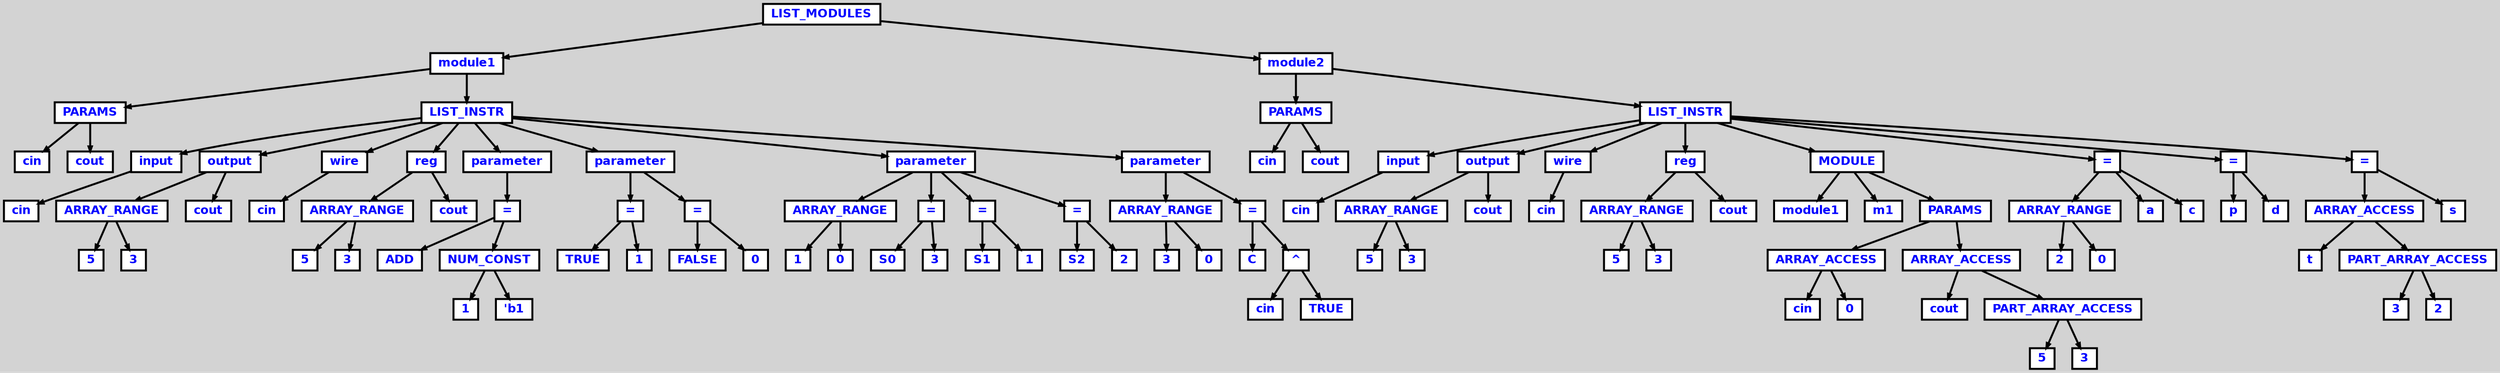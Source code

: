 digraph {

	ordering=out;
	ranksep=.4;
	bgcolor="lightgrey"; node [shape=box, fixedsize=false, fontsize=12, fontname="Helvetica-bold", fontcolor="blue"
		width=.25, height=.25, color="black", fillcolor="white", style="filled, solid, bold"];
	edge [arrowsize=.5, color="black", style="bold"]

  n0 [label="LIST_MODULES"];
  n1 [label="module1"];
  n1 [label="module1"];
  n2 [label="PARAMS"];
  n2 [label="PARAMS"];
  n3 [label="cin"];
  n4 [label="cout"];
  n5 [label="LIST_INSTR"];
  n5 [label="LIST_INSTR"];
  n6 [label="input"];
  n6 [label="input"];
  n7 [label="cin"];
  n8 [label="output"];
  n8 [label="output"];
  n9 [label="ARRAY_RANGE"];
  n9 [label="ARRAY_RANGE"];
  n10 [label="5"];
  n11 [label="3"];
  n12 [label="cout"];
  n13 [label="wire"];
  n13 [label="wire"];
  n14 [label="cin"];
  n15 [label="reg"];
  n15 [label="reg"];
  n16 [label="ARRAY_RANGE"];
  n16 [label="ARRAY_RANGE"];
  n17 [label="5"];
  n18 [label="3"];
  n19 [label="cout"];
  n20 [label="parameter"];
  n20 [label="parameter"];
  n21 [label="="];
  n21 [label="="];
  n22 [label="ADD"];
  n23 [label="NUM_CONST"];
  n23 [label="NUM_CONST"];
  n24 [label="1"];
  n25 [label="'b1"];
  n26 [label="parameter"];
  n26 [label="parameter"];
  n27 [label="="];
  n27 [label="="];
  n28 [label="TRUE"];
  n29 [label="1"];
  n30 [label="="];
  n30 [label="="];
  n31 [label="FALSE"];
  n32 [label="0"];
  n33 [label="parameter"];
  n33 [label="parameter"];
  n34 [label="ARRAY_RANGE"];
  n34 [label="ARRAY_RANGE"];
  n35 [label="1"];
  n36 [label="0"];
  n37 [label="="];
  n37 [label="="];
  n38 [label="S0"];
  n39 [label="3"];
  n40 [label="="];
  n40 [label="="];
  n41 [label="S1"];
  n42 [label="1"];
  n43 [label="="];
  n43 [label="="];
  n44 [label="S2"];
  n45 [label="2"];
  n46 [label="parameter"];
  n46 [label="parameter"];
  n47 [label="ARRAY_RANGE"];
  n47 [label="ARRAY_RANGE"];
  n48 [label="3"];
  n49 [label="0"];
  n50 [label="="];
  n50 [label="="];
  n51 [label="C"];
  n52 [label="^"];
  n52 [label="^"];
  n53 [label="cin"];
  n54 [label="TRUE"];
  n55 [label="module2"];
  n55 [label="module2"];
  n56 [label="PARAMS"];
  n56 [label="PARAMS"];
  n57 [label="cin"];
  n58 [label="cout"];
  n59 [label="LIST_INSTR"];
  n59 [label="LIST_INSTR"];
  n60 [label="input"];
  n60 [label="input"];
  n61 [label="cin"];
  n62 [label="output"];
  n62 [label="output"];
  n63 [label="ARRAY_RANGE"];
  n63 [label="ARRAY_RANGE"];
  n64 [label="5"];
  n65 [label="3"];
  n66 [label="cout"];
  n67 [label="wire"];
  n67 [label="wire"];
  n68 [label="cin"];
  n69 [label="reg"];
  n69 [label="reg"];
  n70 [label="ARRAY_RANGE"];
  n70 [label="ARRAY_RANGE"];
  n71 [label="5"];
  n72 [label="3"];
  n73 [label="cout"];
  n74 [label="MODULE"];
  n74 [label="MODULE"];
  n75 [label="module1"];
  n76 [label="m1"];
  n77 [label="PARAMS"];
  n77 [label="PARAMS"];
  n78 [label="ARRAY_ACCESS"];
  n78 [label="ARRAY_ACCESS"];
  n79 [label="cin"];
  n80 [label="0"];
  n81 [label="ARRAY_ACCESS"];
  n81 [label="ARRAY_ACCESS"];
  n82 [label="cout"];
  n83 [label="PART_ARRAY_ACCESS"];
  n83 [label="PART_ARRAY_ACCESS"];
  n84 [label="5"];
  n85 [label="3"];
  n86 [label="="];
  n86 [label="="];
  n87 [label="ARRAY_RANGE"];
  n87 [label="ARRAY_RANGE"];
  n88 [label="2"];
  n89 [label="0"];
  n90 [label="a"];
  n91 [label="c"];
  n92 [label="="];
  n92 [label="="];
  n93 [label="p"];
  n94 [label="d"];
  n95 [label="="];
  n95 [label="="];
  n96 [label="ARRAY_ACCESS"];
  n96 [label="ARRAY_ACCESS"];
  n97 [label="t"];
  n98 [label="PART_ARRAY_ACCESS"];
  n98 [label="PART_ARRAY_ACCESS"];
  n99 [label="3"];
  n100 [label="2"];
  n101 [label="s"];

  n0 -> n1 // "LIST_MODULES" -> "module1"
  n1 -> n2 // "module1" -> "PARAMS"
  n2 -> n3 // "PARAMS" -> "cin"
  n2 -> n4 // "PARAMS" -> "cout"
  n1 -> n5 // "module1" -> "LIST_INSTR"
  n5 -> n6 // "LIST_INSTR" -> "input"
  n6 -> n7 // "input" -> "cin"
  n5 -> n8 // "LIST_INSTR" -> "output"
  n8 -> n9 // "output" -> "ARRAY_RANGE"
  n9 -> n10 // "ARRAY_RANGE" -> "5"
  n9 -> n11 // "ARRAY_RANGE" -> "3"
  n8 -> n12 // "output" -> "cout"
  n5 -> n13 // "LIST_INSTR" -> "wire"
  n13 -> n14 // "wire" -> "cin"
  n5 -> n15 // "LIST_INSTR" -> "reg"
  n15 -> n16 // "reg" -> "ARRAY_RANGE"
  n16 -> n17 // "ARRAY_RANGE" -> "5"
  n16 -> n18 // "ARRAY_RANGE" -> "3"
  n15 -> n19 // "reg" -> "cout"
  n5 -> n20 // "LIST_INSTR" -> "parameter"
  n20 -> n21 // "parameter" -> "="
  n21 -> n22 // "=" -> "ADD"
  n21 -> n23 // "=" -> "NUM_CONST"
  n23 -> n24 // "NUM_CONST" -> "1"
  n23 -> n25 // "NUM_CONST" -> "'b1"
  n5 -> n26 // "LIST_INSTR" -> "parameter"
  n26 -> n27 // "parameter" -> "="
  n27 -> n28 // "=" -> "TRUE"
  n27 -> n29 // "=" -> "1"
  n26 -> n30 // "parameter" -> "="
  n30 -> n31 // "=" -> "FALSE"
  n30 -> n32 // "=" -> "0"
  n5 -> n33 // "LIST_INSTR" -> "parameter"
  n33 -> n34 // "parameter" -> "ARRAY_RANGE"
  n34 -> n35 // "ARRAY_RANGE" -> "1"
  n34 -> n36 // "ARRAY_RANGE" -> "0"
  n33 -> n37 // "parameter" -> "="
  n37 -> n38 // "=" -> "S0"
  n37 -> n39 // "=" -> "3"
  n33 -> n40 // "parameter" -> "="
  n40 -> n41 // "=" -> "S1"
  n40 -> n42 // "=" -> "1"
  n33 -> n43 // "parameter" -> "="
  n43 -> n44 // "=" -> "S2"
  n43 -> n45 // "=" -> "2"
  n5 -> n46 // "LIST_INSTR" -> "parameter"
  n46 -> n47 // "parameter" -> "ARRAY_RANGE"
  n47 -> n48 // "ARRAY_RANGE" -> "3"
  n47 -> n49 // "ARRAY_RANGE" -> "0"
  n46 -> n50 // "parameter" -> "="
  n50 -> n51 // "=" -> "C"
  n50 -> n52 // "=" -> "^"
  n52 -> n53 // "^" -> "cin"
  n52 -> n54 // "^" -> "TRUE"
  n0 -> n55 // "LIST_MODULES" -> "module2"
  n55 -> n56 // "module2" -> "PARAMS"
  n56 -> n57 // "PARAMS" -> "cin"
  n56 -> n58 // "PARAMS" -> "cout"
  n55 -> n59 // "module2" -> "LIST_INSTR"
  n59 -> n60 // "LIST_INSTR" -> "input"
  n60 -> n61 // "input" -> "cin"
  n59 -> n62 // "LIST_INSTR" -> "output"
  n62 -> n63 // "output" -> "ARRAY_RANGE"
  n63 -> n64 // "ARRAY_RANGE" -> "5"
  n63 -> n65 // "ARRAY_RANGE" -> "3"
  n62 -> n66 // "output" -> "cout"
  n59 -> n67 // "LIST_INSTR" -> "wire"
  n67 -> n68 // "wire" -> "cin"
  n59 -> n69 // "LIST_INSTR" -> "reg"
  n69 -> n70 // "reg" -> "ARRAY_RANGE"
  n70 -> n71 // "ARRAY_RANGE" -> "5"
  n70 -> n72 // "ARRAY_RANGE" -> "3"
  n69 -> n73 // "reg" -> "cout"
  n59 -> n74 // "LIST_INSTR" -> "MODULE"
  n74 -> n75 // "MODULE" -> "module1"
  n74 -> n76 // "MODULE" -> "m1"
  n74 -> n77 // "MODULE" -> "PARAMS"
  n77 -> n78 // "PARAMS" -> "ARRAY_ACCESS"
  n78 -> n79 // "ARRAY_ACCESS" -> "cin"
  n78 -> n80 // "ARRAY_ACCESS" -> "0"
  n77 -> n81 // "PARAMS" -> "ARRAY_ACCESS"
  n81 -> n82 // "ARRAY_ACCESS" -> "cout"
  n81 -> n83 // "ARRAY_ACCESS" -> "PART_ARRAY_ACCESS"
  n83 -> n84 // "PART_ARRAY_ACCESS" -> "5"
  n83 -> n85 // "PART_ARRAY_ACCESS" -> "3"
  n59 -> n86 // "LIST_INSTR" -> "="
  n86 -> n87 // "=" -> "ARRAY_RANGE"
  n87 -> n88 // "ARRAY_RANGE" -> "2"
  n87 -> n89 // "ARRAY_RANGE" -> "0"
  n86 -> n90 // "=" -> "a"
  n86 -> n91 // "=" -> "c"
  n59 -> n92 // "LIST_INSTR" -> "="
  n92 -> n93 // "=" -> "p"
  n92 -> n94 // "=" -> "d"
  n59 -> n95 // "LIST_INSTR" -> "="
  n95 -> n96 // "=" -> "ARRAY_ACCESS"
  n96 -> n97 // "ARRAY_ACCESS" -> "t"
  n96 -> n98 // "ARRAY_ACCESS" -> "PART_ARRAY_ACCESS"
  n98 -> n99 // "PART_ARRAY_ACCESS" -> "3"
  n98 -> n100 // "PART_ARRAY_ACCESS" -> "2"
  n95 -> n101 // "=" -> "s"

}
